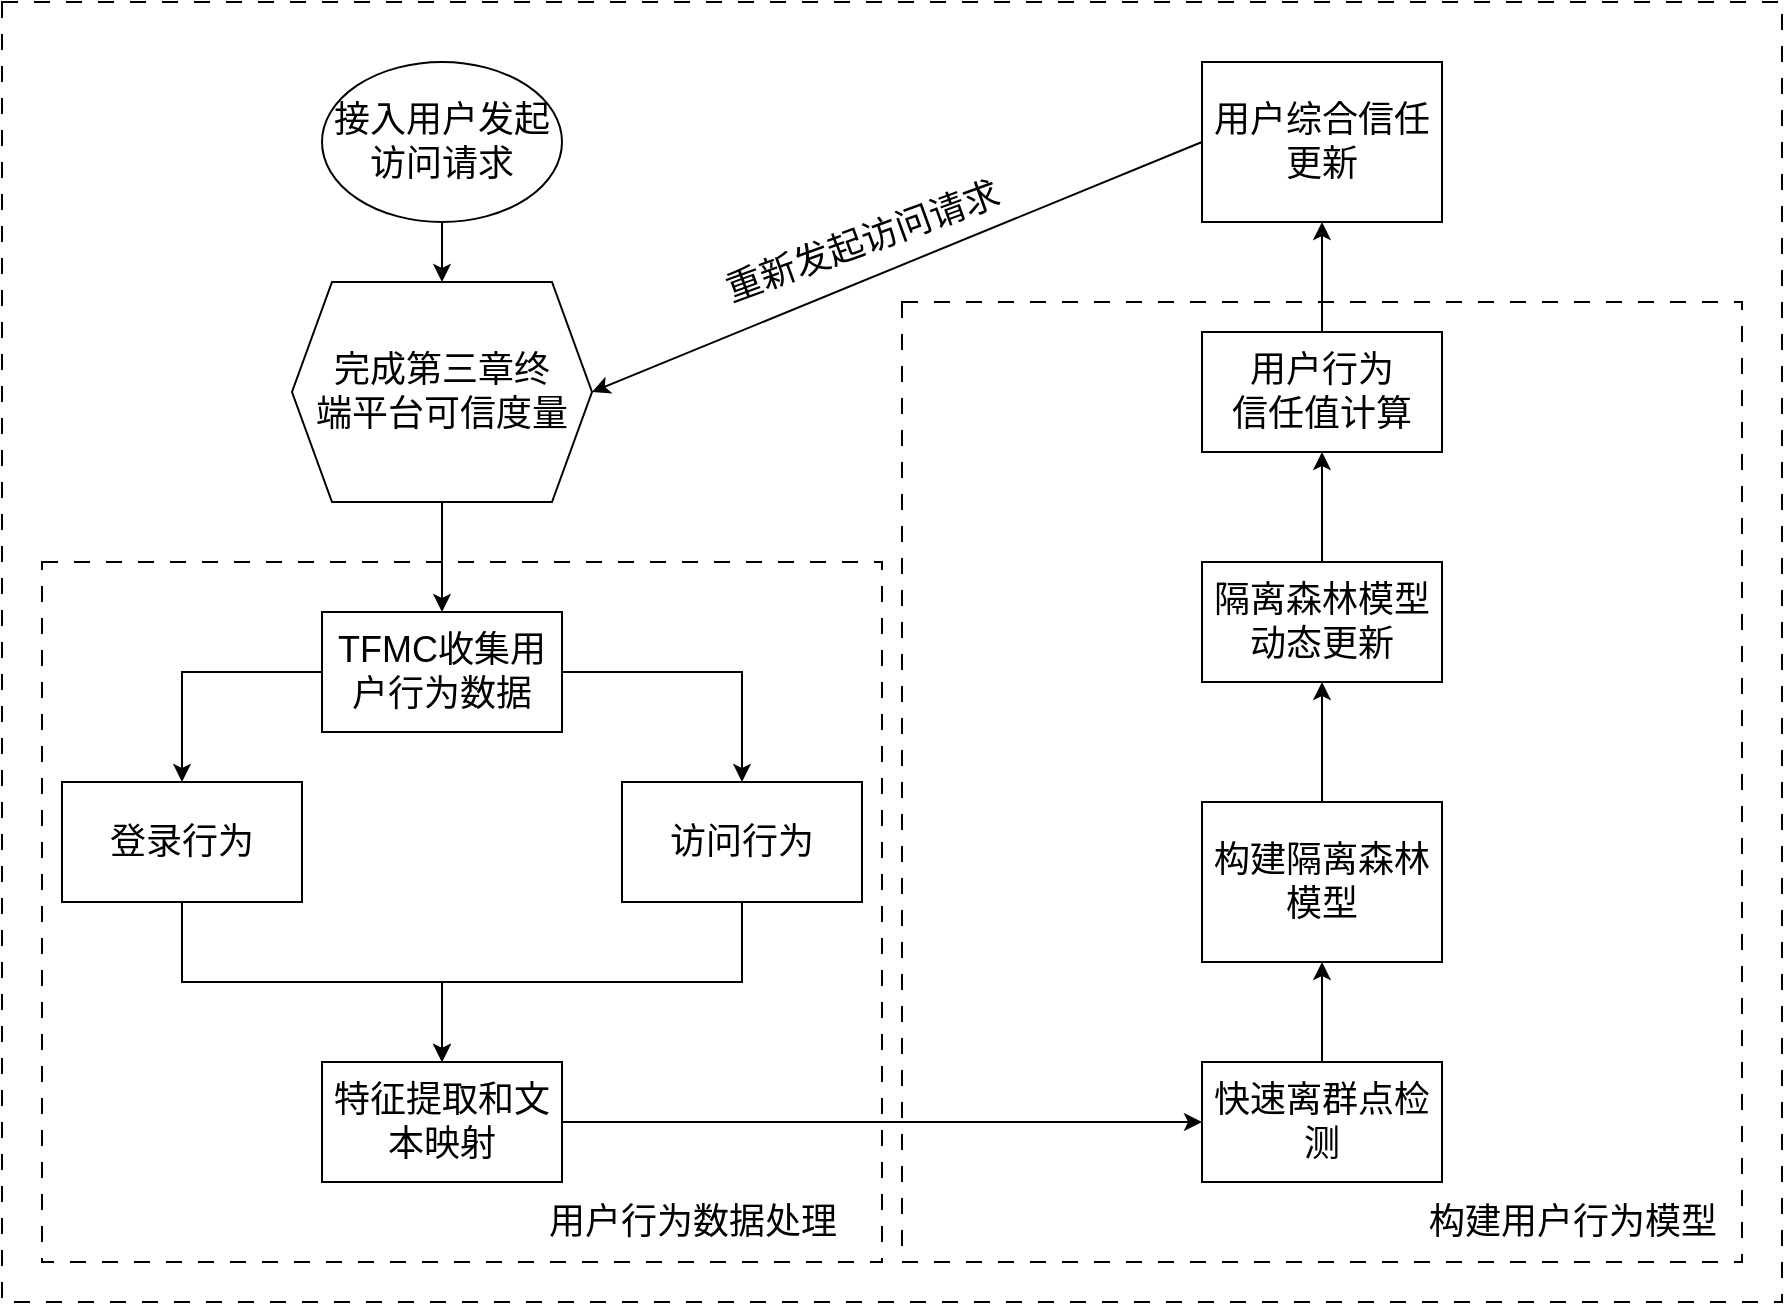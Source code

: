 <mxfile version="24.2.2" type="github">
  <diagram name="第 1 页" id="EGZcwG8qmQ1coeNOph8V">
    <mxGraphModel dx="2200" dy="698" grid="1" gridSize="10" guides="1" tooltips="1" connect="1" arrows="1" fold="1" page="1" pageScale="1" pageWidth="827" pageHeight="1169" math="0" shadow="0">
      <root>
        <mxCell id="0" />
        <mxCell id="1" parent="0" />
        <mxCell id="f48ftaHPcO_iTmQI_ypn-58" value="" style="rounded=0;whiteSpace=wrap;html=1;dashed=1;dashPattern=8 8;" parent="1" vertex="1">
          <mxGeometry x="-170" y="220" width="890" height="650" as="geometry" />
        </mxCell>
        <mxCell id="f48ftaHPcO_iTmQI_ypn-46" value="" style="rounded=0;whiteSpace=wrap;html=1;dashed=1;dashPattern=8 8;fontSize=18;" parent="1" vertex="1">
          <mxGeometry x="280" y="370" width="420" height="480" as="geometry" />
        </mxCell>
        <mxCell id="f48ftaHPcO_iTmQI_ypn-45" value="" style="rounded=0;whiteSpace=wrap;html=1;dashed=1;dashPattern=8 8;fontSize=18;" parent="1" vertex="1">
          <mxGeometry x="-150" y="500" width="420" height="350" as="geometry" />
        </mxCell>
        <mxCell id="f48ftaHPcO_iTmQI_ypn-37" style="edgeStyle=orthogonalEdgeStyle;rounded=0;orthogonalLoop=1;jettySize=auto;html=1;exitX=0.5;exitY=1;exitDx=0;exitDy=0;entryX=0.5;entryY=0;entryDx=0;entryDy=0;fontSize=18;" parent="1" source="f48ftaHPcO_iTmQI_ypn-1" target="f48ftaHPcO_iTmQI_ypn-3" edge="1">
          <mxGeometry relative="1" as="geometry" />
        </mxCell>
        <mxCell id="f48ftaHPcO_iTmQI_ypn-1" value="接入用户发起访问请求" style="ellipse;whiteSpace=wrap;html=1;fontSize=18;" parent="1" vertex="1">
          <mxGeometry x="-10" y="250" width="120" height="80" as="geometry" />
        </mxCell>
        <mxCell id="f48ftaHPcO_iTmQI_ypn-11" value="" style="edgeStyle=orthogonalEdgeStyle;rounded=0;orthogonalLoop=1;jettySize=auto;html=1;fontSize=18;" parent="1" source="f48ftaHPcO_iTmQI_ypn-3" target="f48ftaHPcO_iTmQI_ypn-10" edge="1">
          <mxGeometry relative="1" as="geometry" />
        </mxCell>
        <mxCell id="f48ftaHPcO_iTmQI_ypn-3" value="完成第三章&lt;span style=&quot;background-color: initial;&quot;&gt;终&lt;/span&gt;&lt;div&gt;&lt;span style=&quot;background-color: initial;&quot;&gt;端平台&lt;/span&gt;&lt;span style=&quot;background-color: initial;&quot;&gt;可信度量&lt;/span&gt;&lt;/div&gt;" style="shape=hexagon;perimeter=hexagonPerimeter2;whiteSpace=wrap;html=1;fixedSize=1;fontSize=18;" parent="1" vertex="1">
          <mxGeometry x="-25" y="360" width="150" height="110" as="geometry" />
        </mxCell>
        <mxCell id="f48ftaHPcO_iTmQI_ypn-13" value="" style="edgeStyle=orthogonalEdgeStyle;rounded=0;orthogonalLoop=1;jettySize=auto;html=1;fontSize=18;" parent="1" source="f48ftaHPcO_iTmQI_ypn-10" target="f48ftaHPcO_iTmQI_ypn-12" edge="1">
          <mxGeometry relative="1" as="geometry" />
        </mxCell>
        <mxCell id="f48ftaHPcO_iTmQI_ypn-15" value="" style="edgeStyle=orthogonalEdgeStyle;rounded=0;orthogonalLoop=1;jettySize=auto;html=1;fontSize=18;" parent="1" source="f48ftaHPcO_iTmQI_ypn-10" target="f48ftaHPcO_iTmQI_ypn-14" edge="1">
          <mxGeometry relative="1" as="geometry" />
        </mxCell>
        <mxCell id="f48ftaHPcO_iTmQI_ypn-10" value="TFMC收集用户行为数据" style="whiteSpace=wrap;html=1;fontSize=18;" parent="1" vertex="1">
          <mxGeometry x="-10" y="525" width="120" height="60" as="geometry" />
        </mxCell>
        <mxCell id="f48ftaHPcO_iTmQI_ypn-40" style="edgeStyle=orthogonalEdgeStyle;rounded=0;orthogonalLoop=1;jettySize=auto;html=1;exitX=0.5;exitY=1;exitDx=0;exitDy=0;fontSize=18;" parent="1" source="f48ftaHPcO_iTmQI_ypn-12" target="f48ftaHPcO_iTmQI_ypn-16" edge="1">
          <mxGeometry relative="1" as="geometry" />
        </mxCell>
        <mxCell id="f48ftaHPcO_iTmQI_ypn-12" value="登录行为" style="whiteSpace=wrap;html=1;fontSize=18;" parent="1" vertex="1">
          <mxGeometry x="-140" y="610" width="120" height="60" as="geometry" />
        </mxCell>
        <mxCell id="f48ftaHPcO_iTmQI_ypn-41" style="edgeStyle=orthogonalEdgeStyle;rounded=0;orthogonalLoop=1;jettySize=auto;html=1;exitX=0.5;exitY=1;exitDx=0;exitDy=0;entryX=0.5;entryY=0;entryDx=0;entryDy=0;fontSize=18;" parent="1" source="f48ftaHPcO_iTmQI_ypn-14" target="f48ftaHPcO_iTmQI_ypn-16" edge="1">
          <mxGeometry relative="1" as="geometry">
            <mxPoint x="50" y="720" as="targetPoint" />
          </mxGeometry>
        </mxCell>
        <mxCell id="f48ftaHPcO_iTmQI_ypn-14" value="访问行为" style="whiteSpace=wrap;html=1;fontSize=18;" parent="1" vertex="1">
          <mxGeometry x="140" y="610" width="120" height="60" as="geometry" />
        </mxCell>
        <mxCell id="f48ftaHPcO_iTmQI_ypn-20" value="" style="edgeStyle=orthogonalEdgeStyle;rounded=0;orthogonalLoop=1;jettySize=auto;html=1;fontSize=18;" parent="1" source="f48ftaHPcO_iTmQI_ypn-16" target="f48ftaHPcO_iTmQI_ypn-19" edge="1">
          <mxGeometry relative="1" as="geometry" />
        </mxCell>
        <mxCell id="f48ftaHPcO_iTmQI_ypn-16" value="特征提取和文本映射" style="whiteSpace=wrap;html=1;fontSize=18;" parent="1" vertex="1">
          <mxGeometry x="-10" y="750" width="120" height="60" as="geometry" />
        </mxCell>
        <mxCell id="f48ftaHPcO_iTmQI_ypn-22" value="" style="edgeStyle=orthogonalEdgeStyle;rounded=0;orthogonalLoop=1;jettySize=auto;html=1;fontSize=18;" parent="1" source="f48ftaHPcO_iTmQI_ypn-19" target="f48ftaHPcO_iTmQI_ypn-21" edge="1">
          <mxGeometry relative="1" as="geometry" />
        </mxCell>
        <mxCell id="f48ftaHPcO_iTmQI_ypn-19" value="快速离群点检测" style="whiteSpace=wrap;html=1;fontSize=18;" parent="1" vertex="1">
          <mxGeometry x="430" y="750" width="120" height="60" as="geometry" />
        </mxCell>
        <mxCell id="6I2eaCZzrFFpwOQl19Zg-1" value="" style="edgeStyle=orthogonalEdgeStyle;rounded=0;orthogonalLoop=1;jettySize=auto;html=1;" edge="1" parent="1" source="f48ftaHPcO_iTmQI_ypn-21" target="f48ftaHPcO_iTmQI_ypn-27">
          <mxGeometry relative="1" as="geometry" />
        </mxCell>
        <mxCell id="f48ftaHPcO_iTmQI_ypn-21" value="构建隔离森林&lt;div&gt;模型&lt;/div&gt;" style="whiteSpace=wrap;html=1;fontSize=18;" parent="1" vertex="1">
          <mxGeometry x="430" y="620" width="120" height="80" as="geometry" />
        </mxCell>
        <mxCell id="6I2eaCZzrFFpwOQl19Zg-2" value="" style="edgeStyle=orthogonalEdgeStyle;rounded=0;orthogonalLoop=1;jettySize=auto;html=1;" edge="1" parent="1" source="f48ftaHPcO_iTmQI_ypn-27" target="f48ftaHPcO_iTmQI_ypn-29">
          <mxGeometry relative="1" as="geometry" />
        </mxCell>
        <mxCell id="f48ftaHPcO_iTmQI_ypn-27" value="隔离森林模型&lt;br&gt;动态更新" style="whiteSpace=wrap;html=1;fontSize=18;" parent="1" vertex="1">
          <mxGeometry x="430" y="500" width="120" height="60" as="geometry" />
        </mxCell>
        <mxCell id="6I2eaCZzrFFpwOQl19Zg-3" value="" style="edgeStyle=orthogonalEdgeStyle;rounded=0;orthogonalLoop=1;jettySize=auto;html=1;" edge="1" parent="1" source="f48ftaHPcO_iTmQI_ypn-29" target="f48ftaHPcO_iTmQI_ypn-33">
          <mxGeometry relative="1" as="geometry" />
        </mxCell>
        <mxCell id="f48ftaHPcO_iTmQI_ypn-29" value="用户行为&lt;br&gt;信任值计算" style="whiteSpace=wrap;html=1;fontSize=18;" parent="1" vertex="1">
          <mxGeometry x="430" y="385" width="120" height="60" as="geometry" />
        </mxCell>
        <mxCell id="f48ftaHPcO_iTmQI_ypn-57" style="rounded=0;orthogonalLoop=1;jettySize=auto;html=1;exitX=0;exitY=0.5;exitDx=0;exitDy=0;entryX=1;entryY=0.5;entryDx=0;entryDy=0;" parent="1" source="f48ftaHPcO_iTmQI_ypn-33" target="f48ftaHPcO_iTmQI_ypn-3" edge="1">
          <mxGeometry relative="1" as="geometry" />
        </mxCell>
        <mxCell id="f48ftaHPcO_iTmQI_ypn-33" value="用户综合信任更新" style="whiteSpace=wrap;html=1;fontSize=18;" parent="1" vertex="1">
          <mxGeometry x="430" y="250" width="120" height="80" as="geometry" />
        </mxCell>
        <mxCell id="f48ftaHPcO_iTmQI_ypn-47" value="用户行为数据处理" style="text;html=1;align=center;verticalAlign=middle;resizable=0;points=[];autosize=1;strokeColor=none;fillColor=none;fontSize=18;" parent="1" vertex="1">
          <mxGeometry x="90" y="810" width="170" height="40" as="geometry" />
        </mxCell>
        <mxCell id="f48ftaHPcO_iTmQI_ypn-48" value="构建用户行为模型" style="text;html=1;align=center;verticalAlign=middle;resizable=0;points=[];autosize=1;strokeColor=none;fillColor=none;fontSize=18;" parent="1" vertex="1">
          <mxGeometry x="530" y="810" width="170" height="40" as="geometry" />
        </mxCell>
        <mxCell id="PxeDxt-eDuNDc0y8S2Dp-8" value="&lt;font style=&quot;font-size: 18px;&quot;&gt;重新发起访问请求&lt;/font&gt;" style="text;html=1;align=center;verticalAlign=middle;resizable=0;points=[];autosize=1;strokeColor=none;fillColor=none;rotation=-20;" parent="1" vertex="1">
          <mxGeometry x="175" y="320" width="170" height="40" as="geometry" />
        </mxCell>
      </root>
    </mxGraphModel>
  </diagram>
</mxfile>
